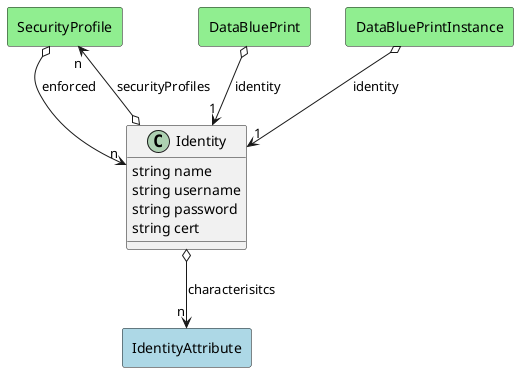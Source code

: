 @startuml

class "Identity" as Model {
 string name
 string username
 string password
 string cert

 
}

rectangle "SecurityProfile" as SecurityProfile #lightblue {
}

Model o--> "n" SecurityProfile : securityProfiles


rectangle "IdentityAttribute" as IdentityAttribute #lightblue {
}

Model o--> "n" IdentityAttribute : characterisitcs




    rectangle "DataBluePrint" as DataBluePrint #lightgreen {
    }
    
        DataBluePrint   o--> "1" Model : "identity"
    
    rectangle "DataBluePrintInstance" as DataBluePrintInstance #lightgreen {
    }
    
        DataBluePrintInstance   o--> "1" Model : "identity"
    
    rectangle "SecurityProfile" as SecurityProfile #lightgreen {
    }
    
        SecurityProfile   o--> "n" Model : "enforced"
    

@enduml
